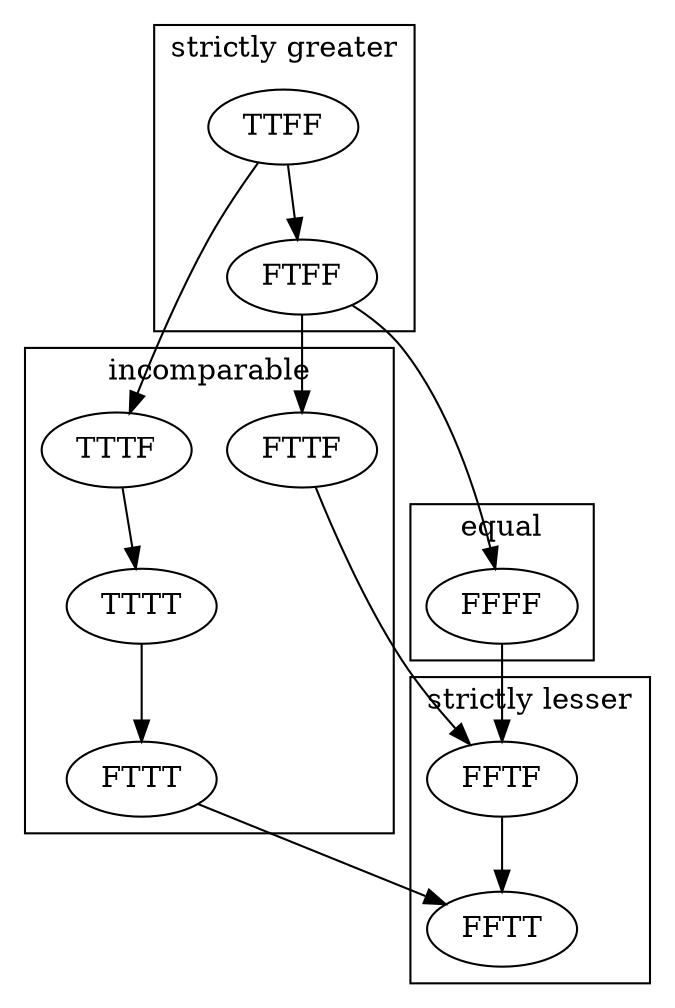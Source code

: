 

digraph {

	rankdir = TB;
	TTFF -> FTFF;
	TTFF -> TTTF;
	TTTF -> TTTT;
	TTTT -> FTTT;
	FTTT -> FFTT;
	FTFF -> FFFF;
	FTFF -> FTTF;
	FTTF -> FFTF;
	FFFF -> FFTF;
	FFTF -> FFTT;

	subgraph cluster_sg {
	    label= "strictly greater";
	    rank= same ; TTFF; FTFF; 
	}

	subgraph cluster_sl {
	    label = "strictly lesser"
	    rank= same ;FFTT; FFTF;
	}

	subgraph cluster_incomp {
	    label = "incomparable";
	    rank= same; TTTT; FTTF; TTTF; FTTT;
	}

	subgraph cluster_equal {
	    label = "equal";
	    rank= same ; FFFF;
	}
}
